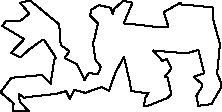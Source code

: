 unitsize(0.001cm);
// 21734.9
draw((2995,264)--(2656,128));
draw((2656,128)--(2581,121));
draw((2581,121)--(2592,248));
draw((2592,248)--(2658,360));
draw((2658,360)--(2597,349));
draw((2597,349)--(2347,388));
draw((2347,388)--(2334,523));
draw((2334,523)--(2223,990));
draw((2223,990)--(2067,694));
draw((2067,694)--(1962,389));
draw((1962,389)--(1828,456));
draw((1828,456)--(1541,354));
draw((1541,354)--(1346,408));
draw((1346,408)--(1272,246));
draw((1272,246)--(1203,385));
draw((1203,385)--(1017,333));
draw((1017,333)--(634,294));
draw((634,294)--(460,267));
draw((460,267)--(366,339));
draw((366,339)--(387,199));
draw((387,199)--(547,25));
draw((547,25)--(264,36));
draw((264,36)--(278,165));
draw((278,165)--(202,233));
draw((202,233)--(47,363));
draw((47,363)--(240,619));
draw((240,619)--(781,670));
draw((781,670)--(931,512));
draw((931,512)--(981,848));
draw((981,848)--(997,942));
draw((997,942)--(1021,962));
draw((1021,962)--(1009,1001));
draw((1009,1001)--(811,1295));
draw((811,1295)--(778,1282));
draw((778,1282)--(555,1121));
draw((555,1121)--(401,980));
draw((401,980)--(235,1059));
draw((235,1059)--(241,1069));
draw((241,1069)--(464,1302));
draw((464,1302)--(80,1533));
draw((80,1533)--(149,1629));
draw((149,1629)--(386,1616));
draw((386,1616)--(555,1753));
draw((555,1753)--(394,1944));
draw((394,1944)--(571,1982));
draw((571,1982)--(1082,1561));
draw((1082,1561)--(1109,1196));
draw((1109,1196)--(1264,1090));
draw((1264,1090)--(1179,969));
draw((1179,969)--(1393,859));
draw((1393,859)--(1529,581));
draw((1529,581)--(1604,706));
draw((1604,706)--(1766,678));
draw((1766,678)--(1766,692));
draw((1766,692)--(1819,814));
draw((1819,814)--(1725,927));
draw((1725,927)--(1677,1238));
draw((1677,1238)--(1699,1294));
draw((1699,1294)--(1768,1578));
draw((1768,1578)--(1623,1723));
draw((1623,1723)--(1632,1742));
draw((1632,1742)--(1646,1817));
draw((1646,1817)--(1787,1902));
draw((1787,1902)--(1994,1852));
draw((1994,1852)--(2028,1736));
draw((2028,1736)--(2050,1833));
draw((2050,1833)--(2214,1977));
draw((2214,1977)--(2374,1944));
draw((2374,1944)--(2221,1578));
draw((2221,1578)--(2356,1568));
draw((2356,1568)--(2834,1512));
draw((2834,1512)--(3007,1524));
draw((3007,1524)--(2927,1777));
draw((2927,1777)--(3220,1945));
draw((3220,1945)--(3248,1906));
draw((3248,1906)--(3373,1902));
draw((3373,1902)--(3786,1862));
draw((3786,1862)--(3805,1619));
draw((3805,1619)--(3918,1217));
draw((3918,1217)--(3868,697));
draw((3868,697)--(3935,540));
draw((3935,540)--(3946,459));
draw((3946,459)--(3766,154));
draw((3766,154)--(3538,125));
draw((3538,125)--(3503,301));
draw((3503,301)--(3600,459));
draw((3600,459)--(3599,514));
draw((3599,514)--(3452,637));
draw((3452,637)--(3642,699));
draw((3642,699)--(3535,1112));
draw((3535,1112)--(3332,1049));
draw((3332,1049)--(2740,1101));
draw((2740,1101)--(2901,920));
draw((2901,920)--(2982,949));
draw((2982,949)--(3023,871));
draw((3023,871)--(3060,781));
draw((3060,781)--(2944,632));
draw((2944,632)--(2993,624));
draw((2993,624)--(3062,329));
draw((3062,329)--(2995,264));
